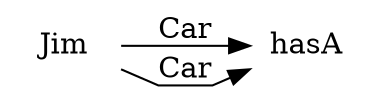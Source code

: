 // The Round Table
digraph {
	graph [landscape=False rankdir=LR size="20,16" splines=polyline]
	node [color=white style=filled]
	node [shape=plaintext]
	Jim -> hasA [label=Car]
	Jim -> hasA [label=Car]
}
